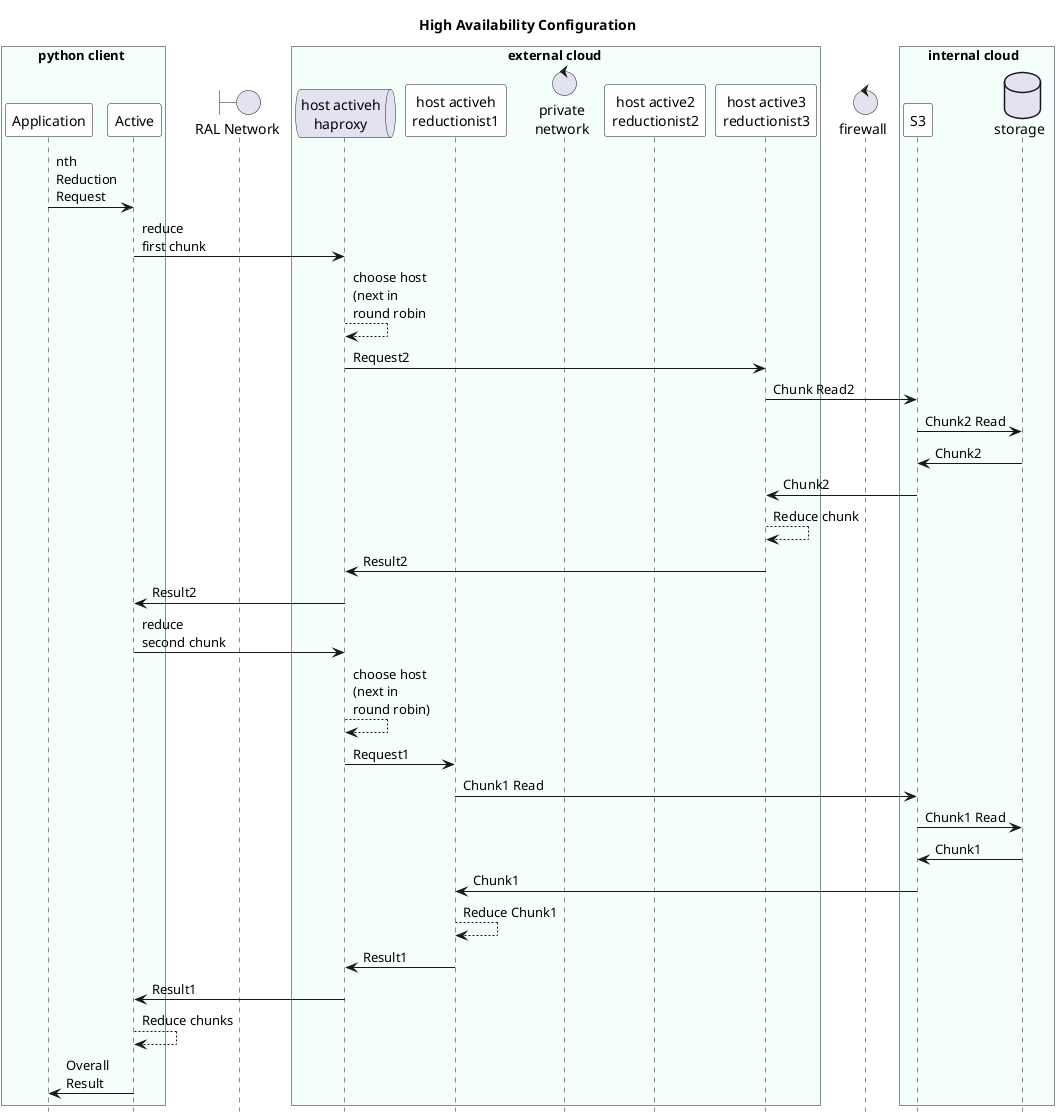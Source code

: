 @startuml
skinparam backgroundColor white
'skinparam handwritten true
skinparam notebackgroundcolor white

skinparam sequence {
    participantBackgroundColor White
    BackgroundColor White
}


hide footbox
title High Availability Configuration

box python client #mintcream
participant Application 
participant Active
end box
boundary "RAL Network"
box external cloud #mintcream
queue "host activeh\nhaproxy" as haproxy
participant "host activeh\nreductionist1" as r1
control "private\nnetwork" as p
participant "host active2\nreductionist2" as r2
participant  "host active3\nreductionist3" as r3
end box
control firewall
box internal cloud  #mintcream
participant S3
database storage
end box


Application -> Active: nth\nReduction\nRequest

Active -> haproxy: reduce\nfirst chunk
haproxy --> haproxy: choose host\n(next in\nround robin
haproxy -> r3: Request2
r3 -> S3: Chunk Read2
S3 -> storage : Chunk2 Read
storage -> S3: Chunk2
S3 -> r3: Chunk2
r3 --> r3: Reduce chunk
r3 -> haproxy: Result2
haproxy -> Active: Result2 


Active -> haproxy: reduce\nsecond chunk
haproxy --> haproxy: choose host\n(next in\nround robin)
haproxy -> r1: Request1
r1 -> S3 : Chunk1 Read
S3 -> storage : Chunk1 Read
storage -> S3: Chunk1
S3 -> r1: Chunk1
r1 --> r1: Reduce Chunk1
r1 -> haproxy: Result1
haproxy -> Active: Result1

Active --> Active: Reduce chunks
Active -> Application: Overall\nResult







@enduml